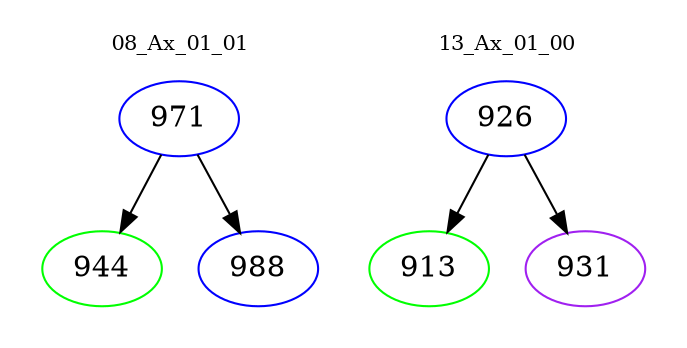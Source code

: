 digraph{
subgraph cluster_0 {
color = white
label = "08_Ax_01_01";
fontsize=10;
T0_971 [label="971", color="blue"]
T0_971 -> T0_944 [color="black"]
T0_944 [label="944", color="green"]
T0_971 -> T0_988 [color="black"]
T0_988 [label="988", color="blue"]
}
subgraph cluster_1 {
color = white
label = "13_Ax_01_00";
fontsize=10;
T1_926 [label="926", color="blue"]
T1_926 -> T1_913 [color="black"]
T1_913 [label="913", color="green"]
T1_926 -> T1_931 [color="black"]
T1_931 [label="931", color="purple"]
}
}

